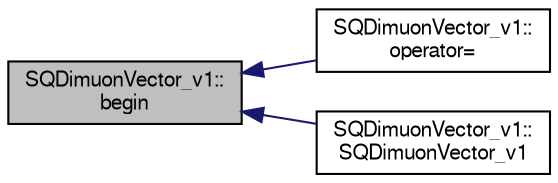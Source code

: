 digraph "SQDimuonVector_v1::begin"
{
  bgcolor="transparent";
  edge [fontname="FreeSans",fontsize="10",labelfontname="FreeSans",labelfontsize="10"];
  node [fontname="FreeSans",fontsize="10",shape=record];
  rankdir="LR";
  Node1 [label="SQDimuonVector_v1::\lbegin",height=0.2,width=0.4,color="black", fillcolor="grey75", style="filled" fontcolor="black"];
  Node1 -> Node2 [dir="back",color="midnightblue",fontsize="10",style="solid",fontname="FreeSans"];
  Node2 [label="SQDimuonVector_v1::\loperator=",height=0.2,width=0.4,color="black",URL="$d3/dc1/classSQDimuonVector__v1.html#a19efca1b9234d008e22d13efb0a5e92e"];
  Node1 -> Node3 [dir="back",color="midnightblue",fontsize="10",style="solid",fontname="FreeSans"];
  Node3 [label="SQDimuonVector_v1::\lSQDimuonVector_v1",height=0.2,width=0.4,color="black",URL="$d3/dc1/classSQDimuonVector__v1.html#a7e2ec0a30519ae1298e7970b9faa4737"];
}
